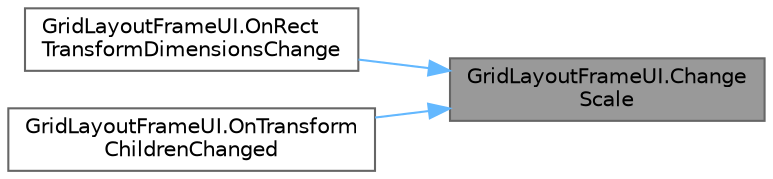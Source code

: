 digraph "GridLayoutFrameUI.ChangeScale"
{
 // LATEX_PDF_SIZE
  bgcolor="transparent";
  edge [fontname=Helvetica,fontsize=10,labelfontname=Helvetica,labelfontsize=10];
  node [fontname=Helvetica,fontsize=10,shape=box,height=0.2,width=0.4];
  rankdir="RL";
  Node1 [id="Node000001",label="GridLayoutFrameUI.Change\lScale",height=0.2,width=0.4,color="gray40", fillcolor="grey60", style="filled", fontcolor="black",tooltip=" "];
  Node1 -> Node2 [id="edge1_Node000001_Node000002",dir="back",color="steelblue1",style="solid",tooltip=" "];
  Node2 [id="Node000002",label="GridLayoutFrameUI.OnRect\lTransformDimensionsChange",height=0.2,width=0.4,color="grey40", fillcolor="white", style="filled",URL="$class_grid_layout_frame_u_i.html#a0bc87595c9fbd1cb6d50cb9783ad6c26",tooltip="recttransformに何かしらの変更が加わった時にのみ更新"];
  Node1 -> Node3 [id="edge2_Node000001_Node000003",dir="back",color="steelblue1",style="solid",tooltip=" "];
  Node3 [id="Node000003",label="GridLayoutFrameUI.OnTransform\lChildrenChanged",height=0.2,width=0.4,color="grey40", fillcolor="white", style="filled",URL="$class_grid_layout_frame_u_i.html#a637a71d6b8f476d1cf76fa733df5e5d1",tooltip=" "];
}
